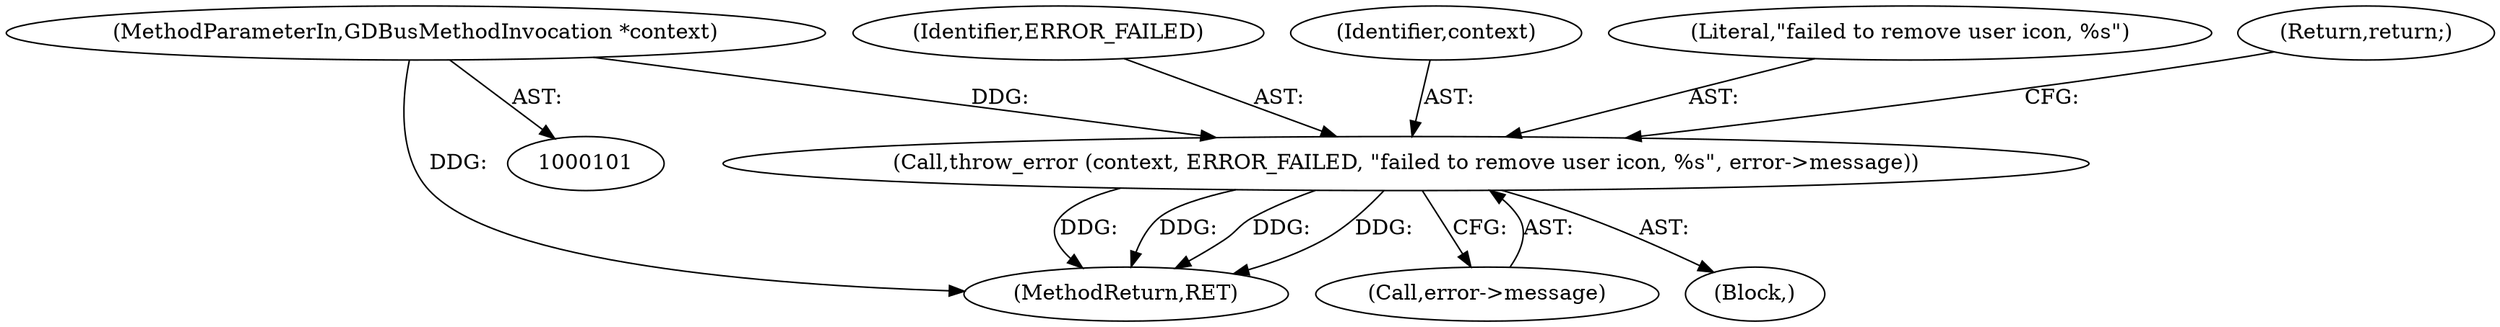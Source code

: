 digraph "0_accountsservice_f9abd359f71a5bce421b9ae23432f539a067847a@pointer" {
"1000182" [label="(Call,throw_error (context, ERROR_FAILED, \"failed to remove user icon, %s\", error->message))"];
"1000104" [label="(MethodParameterIn,GDBusMethodInvocation *context)"];
"1000184" [label="(Identifier,ERROR_FAILED)"];
"1000183" [label="(Identifier,context)"];
"1000185" [label="(Literal,\"failed to remove user icon, %s\")"];
"1000204" [label="(MethodReturn,RET)"];
"1000104" [label="(MethodParameterIn,GDBusMethodInvocation *context)"];
"1000186" [label="(Call,error->message)"];
"1000189" [label="(Return,return;)"];
"1000181" [label="(Block,)"];
"1000182" [label="(Call,throw_error (context, ERROR_FAILED, \"failed to remove user icon, %s\", error->message))"];
"1000182" -> "1000181"  [label="AST: "];
"1000182" -> "1000186"  [label="CFG: "];
"1000183" -> "1000182"  [label="AST: "];
"1000184" -> "1000182"  [label="AST: "];
"1000185" -> "1000182"  [label="AST: "];
"1000186" -> "1000182"  [label="AST: "];
"1000189" -> "1000182"  [label="CFG: "];
"1000182" -> "1000204"  [label="DDG: "];
"1000182" -> "1000204"  [label="DDG: "];
"1000182" -> "1000204"  [label="DDG: "];
"1000182" -> "1000204"  [label="DDG: "];
"1000104" -> "1000182"  [label="DDG: "];
"1000104" -> "1000101"  [label="AST: "];
"1000104" -> "1000204"  [label="DDG: "];
}

